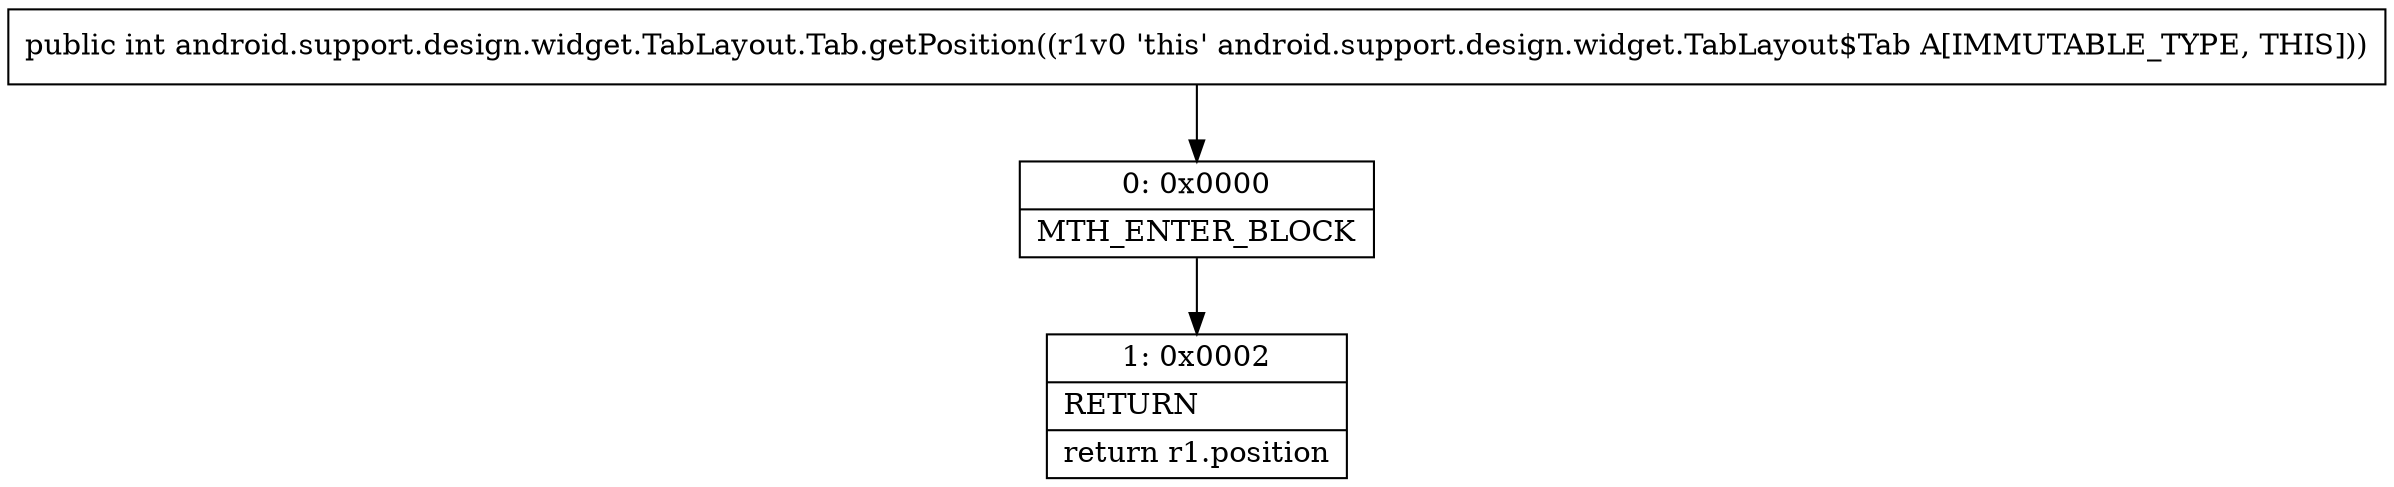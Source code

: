 digraph "CFG forandroid.support.design.widget.TabLayout.Tab.getPosition()I" {
Node_0 [shape=record,label="{0\:\ 0x0000|MTH_ENTER_BLOCK\l}"];
Node_1 [shape=record,label="{1\:\ 0x0002|RETURN\l|return r1.position\l}"];
MethodNode[shape=record,label="{public int android.support.design.widget.TabLayout.Tab.getPosition((r1v0 'this' android.support.design.widget.TabLayout$Tab A[IMMUTABLE_TYPE, THIS])) }"];
MethodNode -> Node_0;
Node_0 -> Node_1;
}


